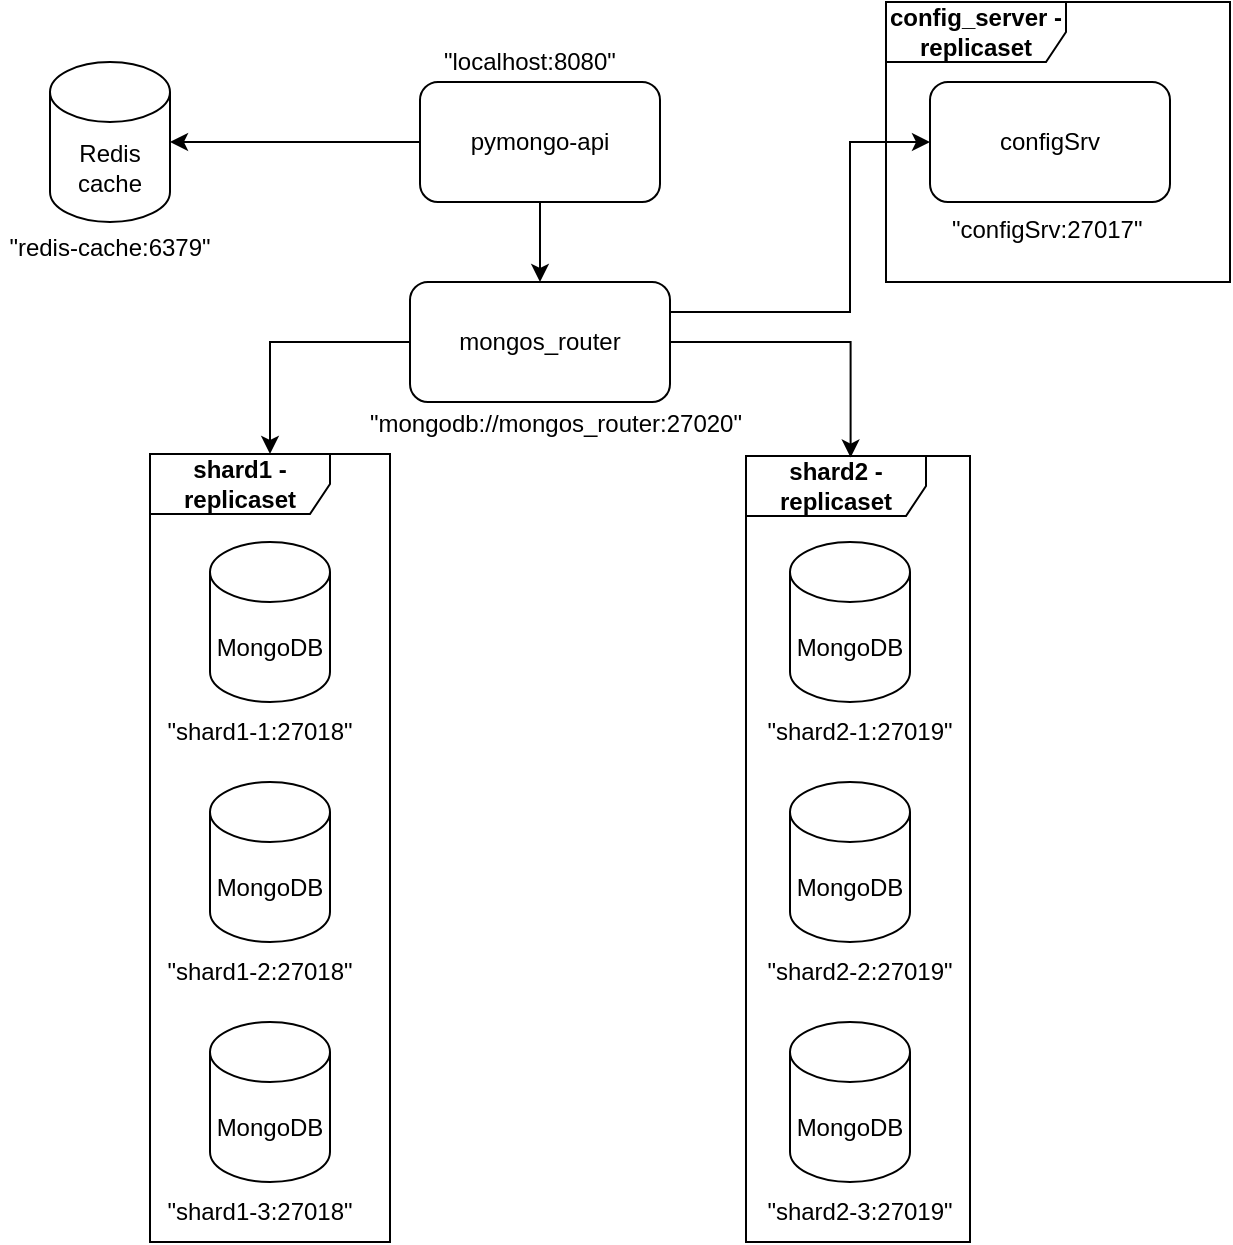 <mxfile version="28.1.1">
  <diagram name="Page-1" id="-H_mtQnk-PTXWXPvYvuk">
    <mxGraphModel dx="1181" dy="632" grid="1" gridSize="10" guides="1" tooltips="1" connect="1" arrows="1" fold="1" page="1" pageScale="1" pageWidth="1169" pageHeight="827" math="0" shadow="0">
      <root>
        <mxCell id="0" />
        <mxCell id="1" parent="0" />
        <mxCell id="zA23MoTUsTF4_91t8viU-2" value="MongoDB" style="shape=cylinder3;whiteSpace=wrap;html=1;boundedLbl=1;backgroundOutline=1;size=15;" parent="1" vertex="1">
          <mxGeometry x="560" y="280" width="60" height="80" as="geometry" />
        </mxCell>
        <mxCell id="CQDam7mDFGuMna5P9MvD-5" style="edgeStyle=orthogonalEdgeStyle;rounded=0;orthogonalLoop=1;jettySize=auto;html=1;exitX=0.5;exitY=1;exitDx=0;exitDy=0;entryX=0.5;entryY=0;entryDx=0;entryDy=0;" parent="1" source="zA23MoTUsTF4_91t8viU-3" target="CQDam7mDFGuMna5P9MvD-4" edge="1">
          <mxGeometry relative="1" as="geometry" />
        </mxCell>
        <mxCell id="cACMoi28l2Wmj7l94FMR-4" style="edgeStyle=orthogonalEdgeStyle;rounded=0;orthogonalLoop=1;jettySize=auto;html=1;exitX=0;exitY=0.5;exitDx=0;exitDy=0;" edge="1" parent="1" source="zA23MoTUsTF4_91t8viU-3" target="cACMoi28l2Wmj7l94FMR-2">
          <mxGeometry relative="1" as="geometry" />
        </mxCell>
        <mxCell id="zA23MoTUsTF4_91t8viU-3" value="pymongo-api" style="rounded=1;whiteSpace=wrap;html=1;" parent="1" vertex="1">
          <mxGeometry x="375" y="50" width="120" height="60" as="geometry" />
        </mxCell>
        <mxCell id="CQDam7mDFGuMna5P9MvD-1" value="MongoDB" style="shape=cylinder3;whiteSpace=wrap;html=1;boundedLbl=1;backgroundOutline=1;size=15;" parent="1" vertex="1">
          <mxGeometry x="270" y="280" width="60" height="80" as="geometry" />
        </mxCell>
        <mxCell id="CQDam7mDFGuMna5P9MvD-2" value="&quot;shard1-1:27018&quot;" style="text;html=1;align=center;verticalAlign=middle;whiteSpace=wrap;rounded=0;" parent="1" vertex="1">
          <mxGeometry x="230" y="360" width="130" height="30" as="geometry" />
        </mxCell>
        <mxCell id="CQDam7mDFGuMna5P9MvD-3" value="&quot;shard2-1:27019&quot;" style="text;html=1;align=center;verticalAlign=middle;whiteSpace=wrap;rounded=0;" parent="1" vertex="1">
          <mxGeometry x="530" y="360" width="130" height="30" as="geometry" />
        </mxCell>
        <mxCell id="rrCqz3fQyI4HbJ4ky-nH-3" style="edgeStyle=orthogonalEdgeStyle;rounded=0;orthogonalLoop=1;jettySize=auto;html=1;exitX=1;exitY=0.25;exitDx=0;exitDy=0;entryX=0;entryY=0.5;entryDx=0;entryDy=0;" parent="1" source="CQDam7mDFGuMna5P9MvD-4" target="CQDam7mDFGuMna5P9MvD-8" edge="1">
          <mxGeometry relative="1" as="geometry">
            <Array as="points">
              <mxPoint x="590" y="165" />
              <mxPoint x="590" y="80" />
            </Array>
          </mxGeometry>
        </mxCell>
        <mxCell id="LtKOMRhB9yytWE8H1TOB-1" style="edgeStyle=orthogonalEdgeStyle;rounded=0;orthogonalLoop=1;jettySize=auto;html=1;exitX=0;exitY=0.5;exitDx=0;exitDy=0;" parent="1" source="CQDam7mDFGuMna5P9MvD-4" target="rrCqz3fQyI4HbJ4ky-nH-13" edge="1">
          <mxGeometry relative="1" as="geometry" />
        </mxCell>
        <mxCell id="CQDam7mDFGuMna5P9MvD-4" value="mongos_router" style="rounded=1;whiteSpace=wrap;html=1;" parent="1" vertex="1">
          <mxGeometry x="370" y="150" width="130" height="60" as="geometry" />
        </mxCell>
        <mxCell id="CQDam7mDFGuMna5P9MvD-8" value="configSrv" style="rounded=1;whiteSpace=wrap;html=1;" parent="1" vertex="1">
          <mxGeometry x="630" y="50" width="120" height="60" as="geometry" />
        </mxCell>
        <mxCell id="rrCqz3fQyI4HbJ4ky-nH-2" value="&quot;configSrv:27017&quot;" style="text;whiteSpace=wrap;" parent="1" vertex="1">
          <mxGeometry x="639" y="110" width="102" height="22" as="geometry" />
        </mxCell>
        <mxCell id="rrCqz3fQyI4HbJ4ky-nH-5" value="&quot;mongodb://mongos_router:27020&quot;" style="text;whiteSpace=wrap;" parent="1" vertex="1">
          <mxGeometry x="348" y="207" width="190" height="20" as="geometry" />
        </mxCell>
        <mxCell id="rrCqz3fQyI4HbJ4ky-nH-7" value="&quot;localhost:8080&quot;" style="text;whiteSpace=wrap;" parent="1" vertex="1">
          <mxGeometry x="385" y="26" width="90" height="20" as="geometry" />
        </mxCell>
        <mxCell id="rrCqz3fQyI4HbJ4ky-nH-13" value="&lt;span style=&quot;font-weight: 700;&quot;&gt;shard1 - replicaset&lt;/span&gt;" style="shape=umlFrame;whiteSpace=wrap;html=1;pointerEvents=0;width=90;height=30;" parent="1" vertex="1">
          <mxGeometry x="240" y="236" width="120" height="394" as="geometry" />
        </mxCell>
        <mxCell id="rrCqz3fQyI4HbJ4ky-nH-14" value="&lt;span style=&quot;font-weight: 700;&quot;&gt;shard2 - replicaset&lt;/span&gt;" style="shape=umlFrame;whiteSpace=wrap;html=1;pointerEvents=0;width=90;height=30;" parent="1" vertex="1">
          <mxGeometry x="538" y="237" width="112" height="393" as="geometry" />
        </mxCell>
        <mxCell id="rrCqz3fQyI4HbJ4ky-nH-15" value="&lt;span style=&quot;font-weight: 700;&quot;&gt;config_server - replicaset&lt;/span&gt;" style="shape=umlFrame;whiteSpace=wrap;html=1;pointerEvents=0;width=90;height=30;" parent="1" vertex="1">
          <mxGeometry x="608" y="10" width="172" height="140" as="geometry" />
        </mxCell>
        <mxCell id="LtKOMRhB9yytWE8H1TOB-3" value="MongoDB" style="shape=cylinder3;whiteSpace=wrap;html=1;boundedLbl=1;backgroundOutline=1;size=15;" parent="1" vertex="1">
          <mxGeometry x="270" y="400" width="60" height="80" as="geometry" />
        </mxCell>
        <mxCell id="LtKOMRhB9yytWE8H1TOB-4" value="&quot;shard1-2:27018&quot;" style="text;html=1;align=center;verticalAlign=middle;whiteSpace=wrap;rounded=0;" parent="1" vertex="1">
          <mxGeometry x="230" y="480" width="130" height="30" as="geometry" />
        </mxCell>
        <mxCell id="LtKOMRhB9yytWE8H1TOB-5" value="MongoDB" style="shape=cylinder3;whiteSpace=wrap;html=1;boundedLbl=1;backgroundOutline=1;size=15;" parent="1" vertex="1">
          <mxGeometry x="270" y="520" width="60" height="80" as="geometry" />
        </mxCell>
        <mxCell id="LtKOMRhB9yytWE8H1TOB-6" value="&quot;shard1-3:27018&quot;" style="text;html=1;align=center;verticalAlign=middle;whiteSpace=wrap;rounded=0;" parent="1" vertex="1">
          <mxGeometry x="230" y="600" width="130" height="30" as="geometry" />
        </mxCell>
        <mxCell id="LtKOMRhB9yytWE8H1TOB-7" value="MongoDB" style="shape=cylinder3;whiteSpace=wrap;html=1;boundedLbl=1;backgroundOutline=1;size=15;" parent="1" vertex="1">
          <mxGeometry x="560" y="400" width="60" height="80" as="geometry" />
        </mxCell>
        <mxCell id="LtKOMRhB9yytWE8H1TOB-8" value="&quot;shard2-2:27019&quot;" style="text;html=1;align=center;verticalAlign=middle;whiteSpace=wrap;rounded=0;" parent="1" vertex="1">
          <mxGeometry x="530" y="480" width="130" height="30" as="geometry" />
        </mxCell>
        <mxCell id="LtKOMRhB9yytWE8H1TOB-9" value="MongoDB" style="shape=cylinder3;whiteSpace=wrap;html=1;boundedLbl=1;backgroundOutline=1;size=15;" parent="1" vertex="1">
          <mxGeometry x="560" y="520" width="60" height="80" as="geometry" />
        </mxCell>
        <mxCell id="LtKOMRhB9yytWE8H1TOB-10" value="&quot;shard2-3:27019&quot;" style="text;html=1;align=center;verticalAlign=middle;whiteSpace=wrap;rounded=0;" parent="1" vertex="1">
          <mxGeometry x="530" y="600" width="130" height="30" as="geometry" />
        </mxCell>
        <mxCell id="LtKOMRhB9yytWE8H1TOB-13" style="edgeStyle=orthogonalEdgeStyle;rounded=0;orthogonalLoop=1;jettySize=auto;html=1;exitX=1;exitY=0.5;exitDx=0;exitDy=0;entryX=0.467;entryY=0.002;entryDx=0;entryDy=0;entryPerimeter=0;" parent="1" source="CQDam7mDFGuMna5P9MvD-4" target="rrCqz3fQyI4HbJ4ky-nH-14" edge="1">
          <mxGeometry relative="1" as="geometry" />
        </mxCell>
        <mxCell id="cACMoi28l2Wmj7l94FMR-2" value="Redis cache" style="shape=cylinder3;whiteSpace=wrap;html=1;boundedLbl=1;backgroundOutline=1;size=15;" vertex="1" parent="1">
          <mxGeometry x="190" y="40" width="60" height="80" as="geometry" />
        </mxCell>
        <mxCell id="cACMoi28l2Wmj7l94FMR-3" value="&quot;redis-cache:6379&quot;" style="text;html=1;align=center;verticalAlign=middle;whiteSpace=wrap;rounded=0;" vertex="1" parent="1">
          <mxGeometry x="165" y="115" width="110" height="35" as="geometry" />
        </mxCell>
      </root>
    </mxGraphModel>
  </diagram>
</mxfile>
